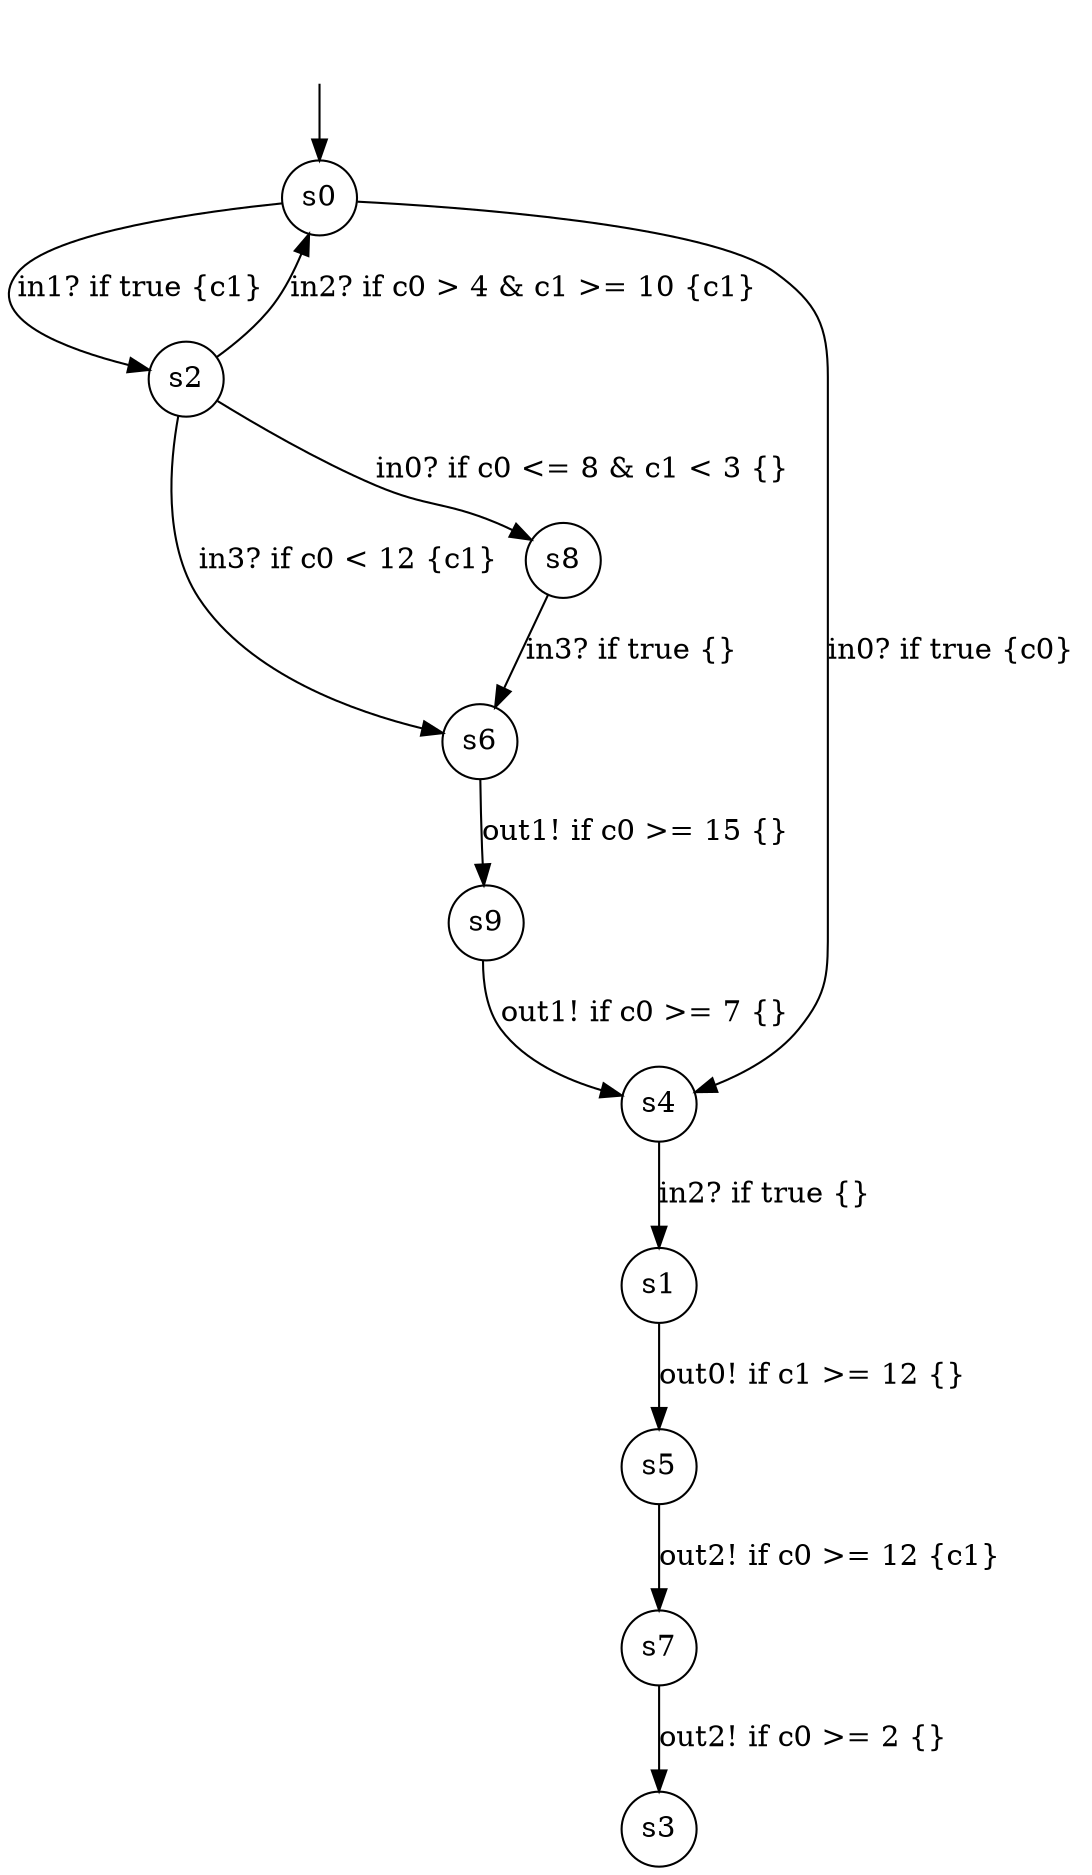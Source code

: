 digraph g {
__start0 [label="" shape="none"];
s0 [shape="circle" margin=0 label="s0"];
s1 [shape="circle" margin=0 label="s1"];
s2 [shape="circle" margin=0 label="s2"];
s3 [shape="circle" margin=0 label="s3"];
s4 [shape="circle" margin=0 label="s4"];
s5 [shape="circle" margin=0 label="s5"];
s6 [shape="circle" margin=0 label="s6"];
s7 [shape="circle" margin=0 label="s7"];
s8 [shape="circle" margin=0 label="s8"];
s9 [shape="circle" margin=0 label="s9"];
s0 -> s4 [label="in0? if true {c0} "];
s0 -> s2 [label="in1? if true {c1} "];
s1 -> s5 [label="out0! if c1 >= 12 {} "];
s2 -> s0 [label="in2? if c0 > 4 & c1 >= 10 {c1} "];
s2 -> s6 [label="in3? if c0 < 12 {c1} "];
s2 -> s8 [label="in0? if c0 <= 8 & c1 < 3 {} "];
s4 -> s1 [label="in2? if true {} "];
s5 -> s7 [label="out2! if c0 >= 12 {c1} "];
s6 -> s9 [label="out1! if c0 >= 15 {} "];
s7 -> s3 [label="out2! if c0 >= 2 {} "];
s8 -> s6 [label="in3? if true {} "];
s9 -> s4 [label="out1! if c0 >= 7 {} "];
__start0 -> s0;
}

